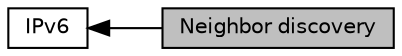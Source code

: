 digraph "Neighbor discovery"
{
  edge [fontname="Helvetica",fontsize="10",labelfontname="Helvetica",labelfontsize="10"];
  node [fontname="Helvetica",fontsize="10",shape=box];
  rankdir=LR;
  Node2 [label="IPv6",height=0.2,width=0.4,color="black", fillcolor="white", style="filled",URL="$group__lwip__opts__ipv6.html",tooltip=" "];
  Node1 [label="Neighbor discovery",height=0.2,width=0.4,color="black", fillcolor="grey75", style="filled", fontcolor="black",tooltip=" "];
  Node2->Node1 [shape=plaintext, dir="back", style="solid"];
}
